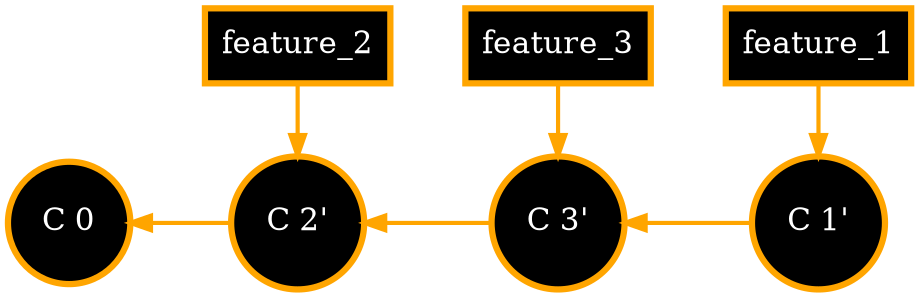 digraph git_merge_fast_fwd {
    rankdir = LR;
    splines = line;
    bgcolor = transparent;

    // Global node and edge styles
    node [
    shape = rect,
    fontsize = 15.0,
    fontcolor = white,
    style = filled,
    fillcolor = black,
    color = orange,
    penwidth = 3
    ];
    edge [
    dir = back,
    style = bold,
    fontcolor = white
    ];

    // Branch labels
    feature1 [label = "feature_1"];
    feature2 [label = "feature_2"];
    feature3 [label = "feature_3"];

    // Commit nodes (default orange)
    node [
    shape = circle,
    fontsize = 15.0,
    fontcolor = white,
    style = filled,
    fillcolor = black,
    color = orange
    ];
    edge [
    dir = back,
    color = orange,
    fontcolor = white
    ];

    c_0 [label = "C 0", group = main];
    c_1 [label = "C 1'", group = main];
    c_2 [label = "C 2'" , group = main];
    c_3 [label = "C 3'", group = main];

    // Feature branch commits (green)
    node [
    color = green,
    style = filled,
    fillcolor = black,
    fontcolor = white
    ];
    edge [
    color = orange,
    fontcolor = white
    ];


    // Commit flow
    c_0 -> c_2 -> c_3 -> c_1;

    // Branch pointers
    edge [
    color = orange,
    fontcolor = white
    dir="forward"
    minlen=2
    ];
    feature1 -> c_1
    feature2 -> c_2
    feature3 -> c_3
    // Rank alignme1t
    { rank = same; c_1 feature1 }
    { rank = same; c_2 feature2 }
    { rank = same; c_3 feature3 }
}
